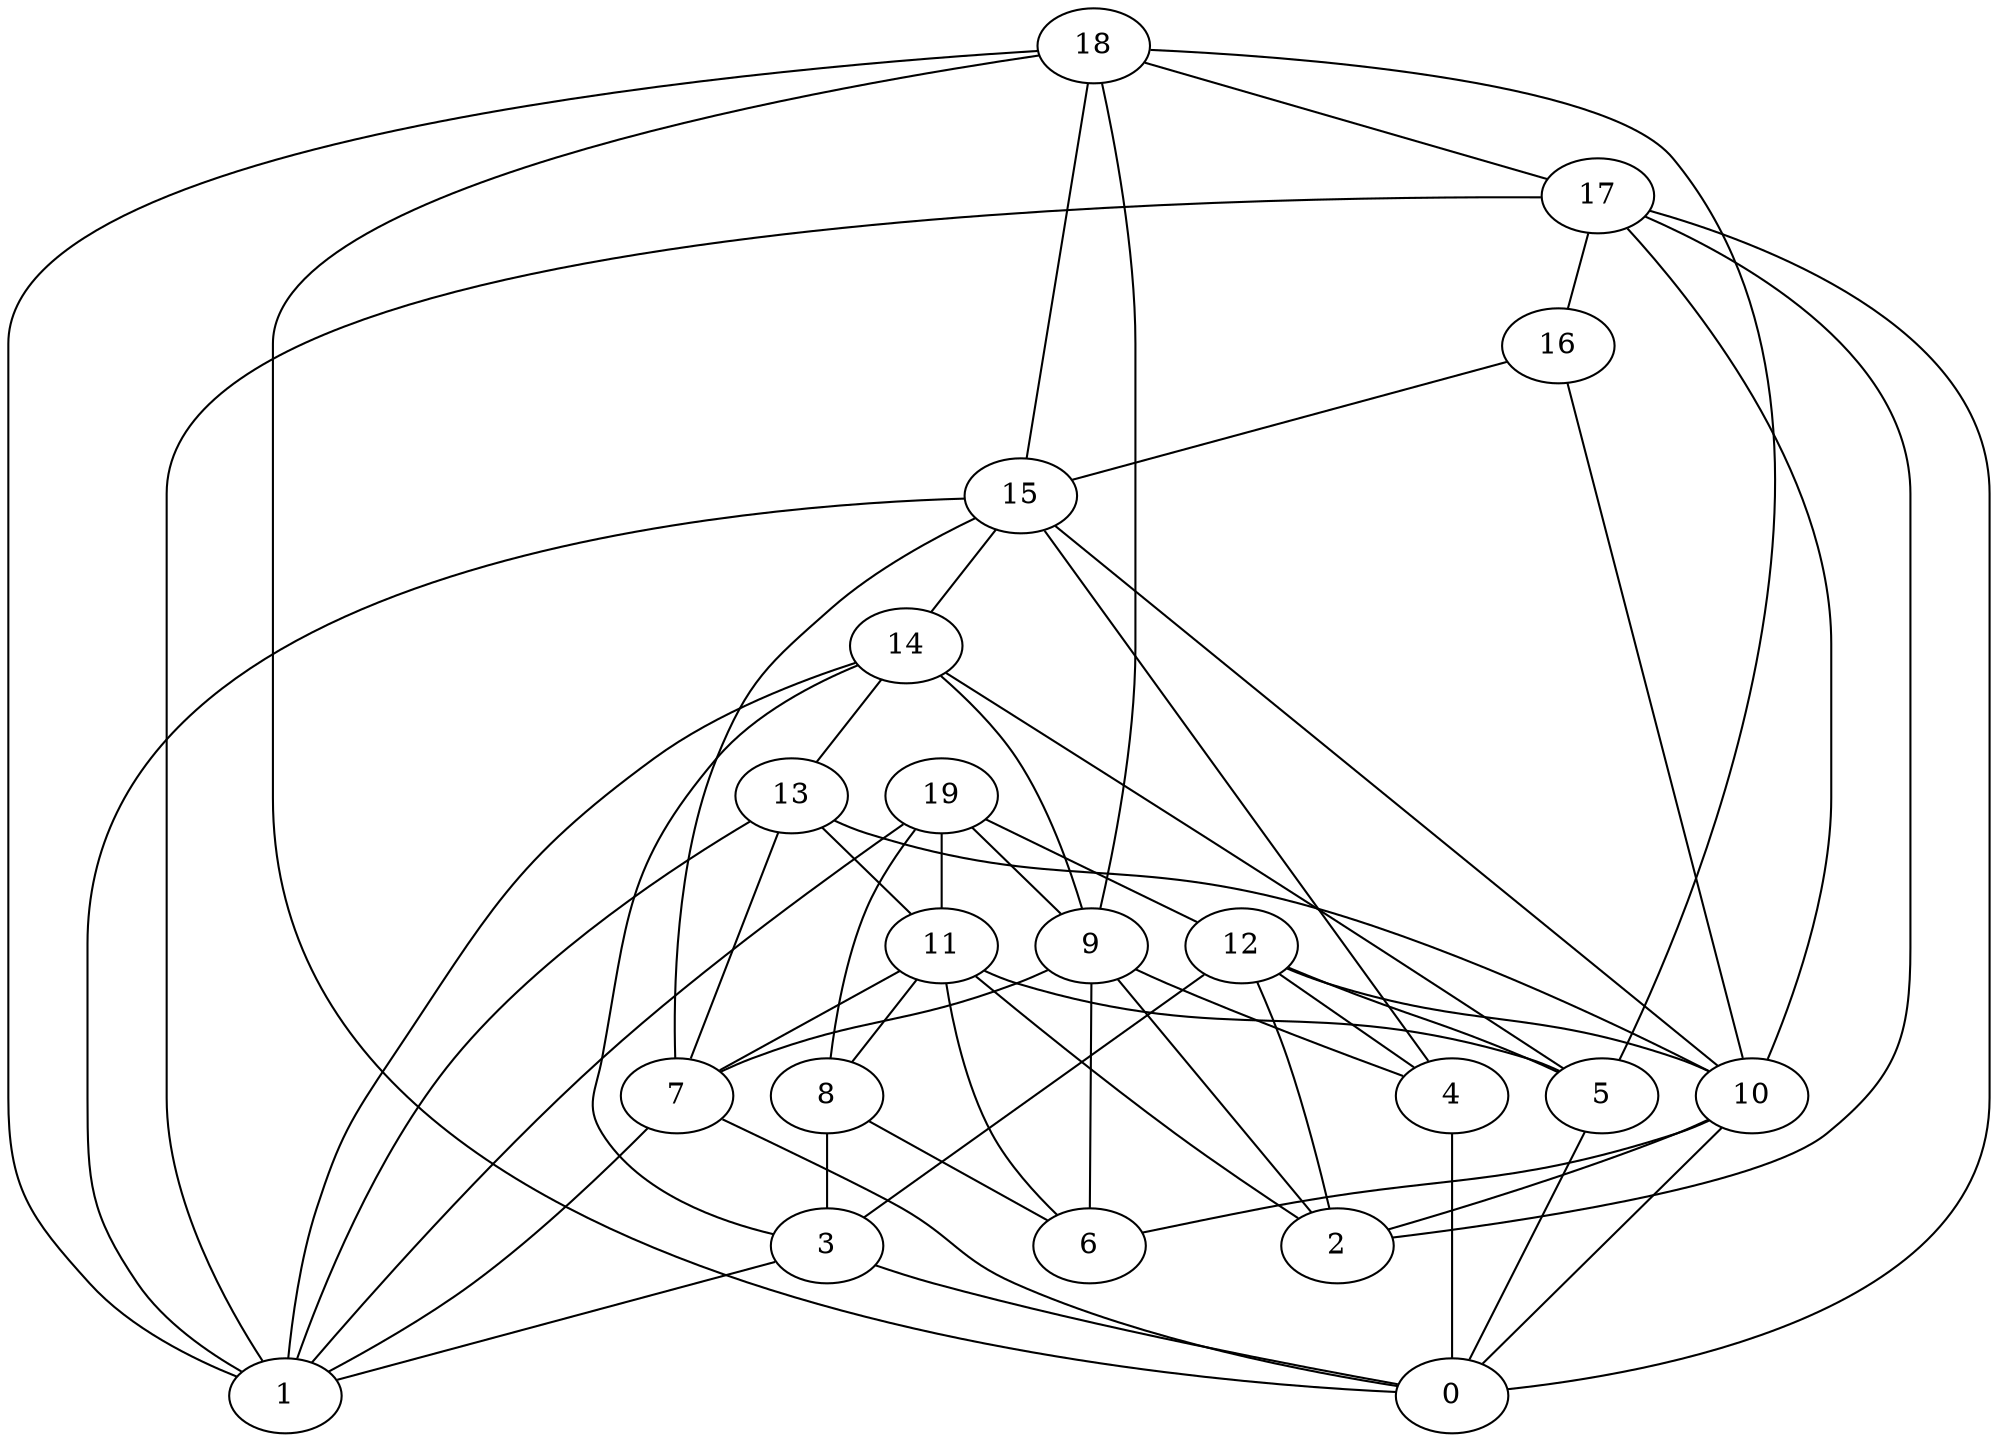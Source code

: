 digraph G {

subgraph G1 {
13 -> 10 [dir = none]
13 -> 11 [dir = none]
13 -> 1 [dir = none]
13 -> 7 [dir = none]
15 -> 10 [dir = none]
15 -> 4 [dir = none]
15 -> 1 [dir = none]
15 -> 14 [dir = none]
15 -> 7 [dir = none]
16 -> 15 [dir = none]
16 -> 10 [dir = none]
14 -> 9 [dir = none]
14 -> 5 [dir = none]
14 -> 13 [dir = none]
14 -> 3 [dir = none]
14 -> 1 [dir = none]
3 -> 0 [dir = none]
3 -> 1 [dir = none]
8 -> 3 [dir = none]
8 -> 6 [dir = none]
11 -> 5 [dir = none]
11 -> 2 [dir = none]
11 -> 7 [dir = none]
11 -> 6 [dir = none]
11 -> 8 [dir = none]
19 -> 1 [dir = none]
19 -> 8 [dir = none]
19 -> 12 [dir = none]
19 -> 11 [dir = none]
19 -> 9 [dir = none]
17 -> 16 [dir = none]
17 -> 1 [dir = none]
17 -> 10 [dir = none]
17 -> 0 [dir = none]
17 -> 2 [dir = none]
4 -> 0 [dir = none]
10 -> 2 [dir = none]
10 -> 6 [dir = none]
10 -> 0 [dir = none]
7 -> 1 [dir = none]
7 -> 0 [dir = none]
18 -> 15 [dir = none]
18 -> 9 [dir = none]
18 -> 17 [dir = none]
18 -> 0 [dir = none]
18 -> 1 [dir = none]
18 -> 5 [dir = none]
5 -> 0 [dir = none]
9 -> 7 [dir = none]
9 -> 2 [dir = none]
9 -> 4 [dir = none]
9 -> 6 [dir = none]
12 -> 5 [dir = none]
12 -> 10 [dir = none]
12 -> 4 [dir = none]
12 -> 3 [dir = none]
12 -> 2 [dir = none]
}

}
